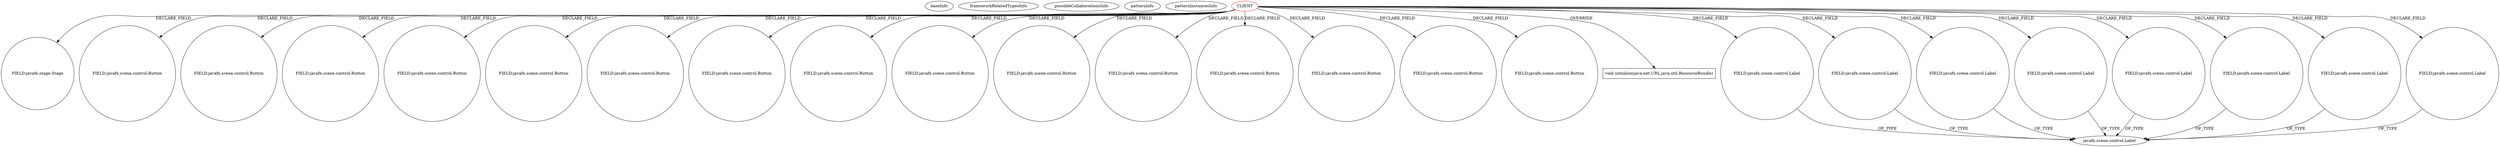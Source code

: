 digraph {
baseInfo[graphId=502,category="pattern",isAnonymous=false,possibleRelation=false]
frameworkRelatedTypesInfo[]
possibleCollaborationsInfo[]
patternInfo[frequency=2.0,patternRootClient=0]
patternInstancesInfo[0="walker-clint-AIProj3~/walker-clint-AIProj3/AIProj3-master/src/application/GameBoardController.java~GameBoardController~4712",1="RomeoGolf-BC~/RomeoGolf-BC/BC-master/src/romeogolf/bc/MainController.java~MainController~1142"]
73[label="FIELD:javafx.stage.Stage",vertexType="FIELD_DECLARATION",isFrameworkType=false,shape=circle]
0[label="CLIENT",vertexType="ROOT_CLIENT_CLASS_DECLARATION",isFrameworkType=false,color=red]
105[label="FIELD:javafx.scene.control.Button",vertexType="FIELD_DECLARATION",isFrameworkType=false,shape=circle]
42[label="FIELD:javafx.scene.control.Button",vertexType="FIELD_DECLARATION",isFrameworkType=false,shape=circle]
77[label="FIELD:javafx.scene.control.Button",vertexType="FIELD_DECLARATION",isFrameworkType=false,shape=circle]
81[label="FIELD:javafx.scene.control.Button",vertexType="FIELD_DECLARATION",isFrameworkType=false,shape=circle]
63[label="FIELD:javafx.scene.control.Button",vertexType="FIELD_DECLARATION",isFrameworkType=false,shape=circle]
12[label="FIELD:javafx.scene.control.Button",vertexType="FIELD_DECLARATION",isFrameworkType=false,shape=circle]
2[label="FIELD:javafx.scene.control.Button",vertexType="FIELD_DECLARATION",isFrameworkType=false,shape=circle]
103[label="FIELD:javafx.scene.control.Button",vertexType="FIELD_DECLARATION",isFrameworkType=false,shape=circle]
75[label="FIELD:javafx.scene.control.Button",vertexType="FIELD_DECLARATION",isFrameworkType=false,shape=circle]
28[label="FIELD:javafx.scene.control.Button",vertexType="FIELD_DECLARATION",isFrameworkType=false,shape=circle]
97[label="FIELD:javafx.scene.control.Button",vertexType="FIELD_DECLARATION",isFrameworkType=false,shape=circle]
115[label="FIELD:javafx.scene.control.Button",vertexType="FIELD_DECLARATION",isFrameworkType=false,shape=circle]
93[label="FIELD:javafx.scene.control.Button",vertexType="FIELD_DECLARATION",isFrameworkType=false,shape=circle]
46[label="FIELD:javafx.scene.control.Button",vertexType="FIELD_DECLARATION",isFrameworkType=false,shape=circle]
117[label="FIELD:javafx.scene.control.Button",vertexType="FIELD_DECLARATION",isFrameworkType=false,shape=circle]
119[label="void initialize(java.net.URL,java.util.ResourceBundle)",vertexType="OVERRIDING_METHOD_DECLARATION",isFrameworkType=false,shape=box]
20[label="FIELD:javafx.scene.control.Label",vertexType="FIELD_DECLARATION",isFrameworkType=false,shape=circle]
17[label="javafx.scene.control.Label",vertexType="FRAMEWORK_CLASS_TYPE",isFrameworkType=false]
22[label="FIELD:javafx.scene.control.Label",vertexType="FIELD_DECLARATION",isFrameworkType=false,shape=circle]
16[label="FIELD:javafx.scene.control.Label",vertexType="FIELD_DECLARATION",isFrameworkType=false,shape=circle]
48[label="FIELD:javafx.scene.control.Label",vertexType="FIELD_DECLARATION",isFrameworkType=false,shape=circle]
95[label="FIELD:javafx.scene.control.Label",vertexType="FIELD_DECLARATION",isFrameworkType=false,shape=circle]
109[label="FIELD:javafx.scene.control.Label",vertexType="FIELD_DECLARATION",isFrameworkType=false,shape=circle]
26[label="FIELD:javafx.scene.control.Label",vertexType="FIELD_DECLARATION",isFrameworkType=false,shape=circle]
113[label="FIELD:javafx.scene.control.Label",vertexType="FIELD_DECLARATION",isFrameworkType=false,shape=circle]
0->26[label="DECLARE_FIELD"]
0->42[label="DECLARE_FIELD"]
0->73[label="DECLARE_FIELD"]
0->46[label="DECLARE_FIELD"]
0->22[label="DECLARE_FIELD"]
113->17[label="OF_TYPE"]
0->95[label="DECLARE_FIELD"]
16->17[label="OF_TYPE"]
0->12[label="DECLARE_FIELD"]
20->17[label="OF_TYPE"]
0->75[label="DECLARE_FIELD"]
0->119[label="OVERRIDE"]
109->17[label="OF_TYPE"]
0->2[label="DECLARE_FIELD"]
0->48[label="DECLARE_FIELD"]
0->93[label="DECLARE_FIELD"]
95->17[label="OF_TYPE"]
0->20[label="DECLARE_FIELD"]
0->109[label="DECLARE_FIELD"]
0->117[label="DECLARE_FIELD"]
0->28[label="DECLARE_FIELD"]
0->81[label="DECLARE_FIELD"]
22->17[label="OF_TYPE"]
0->115[label="DECLARE_FIELD"]
0->63[label="DECLARE_FIELD"]
0->16[label="DECLARE_FIELD"]
0->113[label="DECLARE_FIELD"]
0->103[label="DECLARE_FIELD"]
0->77[label="DECLARE_FIELD"]
48->17[label="OF_TYPE"]
0->105[label="DECLARE_FIELD"]
26->17[label="OF_TYPE"]
0->97[label="DECLARE_FIELD"]
}
